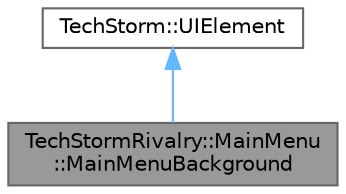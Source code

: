 digraph "TechStormRivalry::MainMenu::MainMenuBackground"
{
 // LATEX_PDF_SIZE
  bgcolor="transparent";
  edge [fontname=Helvetica,fontsize=10,labelfontname=Helvetica,labelfontsize=10];
  node [fontname=Helvetica,fontsize=10,shape=box,height=0.2,width=0.4];
  Node1 [id="Node000001",label="TechStormRivalry::MainMenu\l::MainMenuBackground",height=0.2,width=0.4,color="gray40", fillcolor="grey60", style="filled", fontcolor="black",tooltip=" "];
  Node2 -> Node1 [id="edge1_Node000001_Node000002",dir="back",color="steelblue1",style="solid",tooltip=" "];
  Node2 [id="Node000002",label="TechStorm::UIElement",height=0.2,width=0.4,color="gray40", fillcolor="white", style="filled",URL="$class_tech_storm_1_1_u_i_element.html",tooltip=" "];
}

